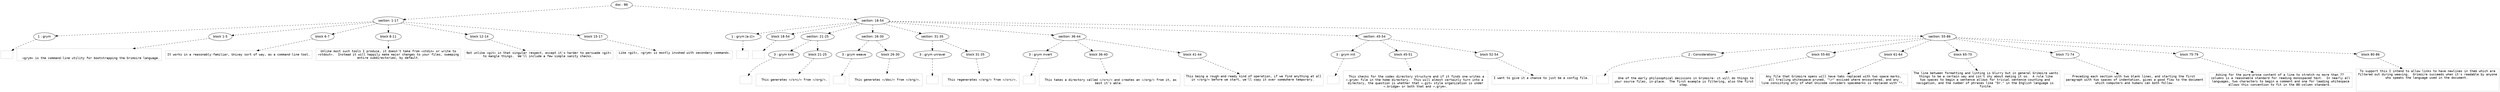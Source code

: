 digraph hierarchy {

node [fontname=Helvetica]
edge [style=dashed]

doc_0 [label="doc - 86"]


doc_0 -> { section_1 section_2}
{rank=same; section_1 section_2}

section_1 [label="section: 1-17"]

section_2 [label="section: 18-54"]


section_1 -> { header_3 block_4 block_5 block_6 block_7 block_8}
{rank=same; header_3 block_4 block_5 block_6 block_7 block_8}

header_3 [label="1 : grym"]

block_4 [label="block 1-5"]

block_5 [label="block 6-7"]

block_6 [label="block 8-11"]

block_7 [label="block 12-14"]

block_8 [label="block 15-17"]


header_3 -> leaf_9
leaf_9  [color=Gray,shape=rectangle,fontname=Inconsolata,label=""]
block_4 -> leaf_10
leaf_10  [color=Gray,shape=rectangle,fontname=Inconsolata,label="

  =grym= is the command-line utility for bootstrapping the Grimoire language.
"]
block_5 -> leaf_11
leaf_11  [color=Gray,shape=rectangle,fontname=Inconsolata,label="It works in a reasonably-familiar, Unixey sort of way, as a command-line tool.
"]
block_6 -> leaf_12
leaf_12  [color=Gray,shape=rectangle,fontname=Inconsolata,label="Unlike most such tools I produce, it doesn't take from =stdin= or write to
=stdout=.  Instead it will happily make major changes to your files, sweeping
entire subdirectories, by default.
"]
block_7 -> leaf_13
leaf_13  [color=Gray,shape=rectangle,fontname=Inconsolata,label="Not unlike =git= in that singular respect, except it's harder to persuade =git=
to mangle things.  We'll include a few simple sanity checks. 
"]
block_8 -> leaf_14
leaf_14  [color=Gray,shape=rectangle,fontname=Inconsolata,label="Like =git=, =grym= is mostly invoked with secondary commands.

"]
section_2 -> { header_15 block_16 section_17 section_18 section_19 section_20 section_21 section_22}
{rank=same; header_15 block_16 section_17 section_18 section_19 section_20 section_21 section_22}

header_15 [label="1 : grym [a-z]+"]

block_16 [label="block 18-54"]

section_17 [label="section: 21-25"]

section_18 [label="section: 26-30"]

section_19 [label="section: 31-35"]

section_20 [label="section: 36-44"]

section_21 [label="section: 45-54"]

section_22 [label="section: 55-86"]


header_15 -> leaf_23
leaf_23  [color=Gray,shape=rectangle,fontname=Inconsolata,label=""]
block_16 -> leaf_24
leaf_24  [color=Gray,shape=rectangle,fontname=Inconsolata,label="
"]
section_17 -> { header_25 block_26}
{rank=same; header_25 block_26}

header_25 [label="3 : grym knit"]

block_26 [label="block 21-25"]


header_25 -> leaf_27
leaf_27  [color=Gray,shape=rectangle,fontname=Inconsolata,label=""]
block_26 -> leaf_28
leaf_28  [color=Gray,shape=rectangle,fontname=Inconsolata,label="
  This generates =/src/= from =/org/=.

"]
section_18 -> { header_29 block_30}
{rank=same; header_29 block_30}

header_29 [label="3 : grym weave"]

block_30 [label="block 26-30"]


header_29 -> leaf_31
leaf_31  [color=Gray,shape=rectangle,fontname=Inconsolata,label=""]
block_30 -> leaf_32
leaf_32  [color=Gray,shape=rectangle,fontname=Inconsolata,label="
  This generates =/doc/= from =/org/=.

"]
section_19 -> { header_33 block_34}
{rank=same; header_33 block_34}

header_33 [label="3 : grym unravel"]

block_34 [label="block 31-35"]


header_33 -> leaf_35
leaf_35  [color=Gray,shape=rectangle,fontname=Inconsolata,label=""]
block_34 -> leaf_36
leaf_36  [color=Gray,shape=rectangle,fontname=Inconsolata,label="
  This regenerates =/org/= from =/src/=.

"]
section_20 -> { header_37 block_38 block_39}
{rank=same; header_37 block_38 block_39}

header_37 [label="3 : grym invert"]

block_38 [label="block 36-40"]

block_39 [label="block 41-44"]


header_37 -> leaf_40
leaf_40  [color=Gray,shape=rectangle,fontname=Inconsolata,label=""]
block_38 -> leaf_41
leaf_41  [color=Gray,shape=rectangle,fontname=Inconsolata,label="
  This takes a directory called =/src/= and creates an =/org/= from it, as 
best it's able. 
"]
block_39 -> leaf_42
leaf_42  [color=Gray,shape=rectangle,fontname=Inconsolata,label="This being a rough-and-ready kind of operation, if we find anything at all
in =/org/= before we start, we'll copy it over somewhere temporary. 

"]
section_21 -> { header_43 block_44 block_45}
{rank=same; header_43 block_44 block_45}

header_43 [label="3 : grym init"]

block_44 [label="block 45-51"]

block_45 [label="block 52-54"]


header_43 -> leaf_46
leaf_46  [color=Gray,shape=rectangle,fontname=Inconsolata,label=""]
block_44 -> leaf_47
leaf_47  [color=Gray,shape=rectangle,fontname=Inconsolata,label="
  This checks for the codex directory structure and if it finds one writes a 
=.grym= file in the home directory.  This will almost certainly turn into a 
directory, the question is whether that =.git= style organization is under
=.bridge= or both that and =.grym=.
"]
block_45 -> leaf_48
leaf_48  [color=Gray,shape=rectangle,fontname=Inconsolata,label="I want to give it a chance to just be a config file. 

"]
section_22 -> { header_49 block_50 block_51 block_52 block_53 block_54 block_55}
{rank=same; header_49 block_50 block_51 block_52 block_53 block_54 block_55}

header_49 [label="2 : Considerations"]

block_50 [label="block 55-60"]

block_51 [label="block 61-64"]

block_52 [label="block 65-70"]

block_53 [label="block 71-74"]

block_54 [label="block 75-79"]

block_55 [label="block 80-86"]


header_49 -> leaf_56
leaf_56  [color=Gray,shape=rectangle,fontname=Inconsolata,label=""]
block_50 -> leaf_57
leaf_57  [color=Gray,shape=rectangle,fontname=Inconsolata,label="
  One of the early philosophical decisions in Grimoire: it will do things to
your source files, in-place.  The first example is filtering, also the first
step.
"]
block_51 -> leaf_58
leaf_58  [color=Gray,shape=rectangle,fontname=Inconsolata,label="Any file that Grimoire opens will have tabs replaced with two space marks,
all trailing whitespace pruned, \"\\r\" excised where encountered, and any
line consisting only of what Unicode considers spacemarks is replaced with \"\". 
"]
block_52 -> leaf_59
leaf_59  [color=Gray,shape=rectangle,fontname=Inconsolata,label="The line between formatting and linting is blurry but in general Grimoire wants
things to be a certain way and isn't shy about making it so.  A rule like
two spaces to begin a sentence allows for trivial sentence-counting and 
navigation, and the number of phrases like \"Dr.\" in the English language is 
finite.
"]
block_53 -> leaf_60
leaf_60  [color=Gray,shape=rectangle,fontname=Inconsolata,label="Preceding each section with two blank lines, and starting the first 
paragraph with two spaces of indentation, gives a good flow to the document
which computers and humans can both follow.
"]
block_54 -> leaf_61
leaf_61  [color=Gray,shape=rectangle,fontname=Inconsolata,label="Asking for the pure-prose content of a line to stretch no more than 77 
columns is a reasonable standard for reading monospaced text.  In nearly all
languages, two characters to begin a comment and one for leading whitespace
allows this convention to fit in the 80-column standard. 
"]
block_55 -> leaf_62
leaf_62  [color=Gray,shape=rectangle,fontname=Inconsolata,label="To support this I intend to allow links to have newlines in them which are
filtered out during weaving.  Grimoire succeeds when it's readable by anyone
who speaks the language used in the document. 



"]

}
